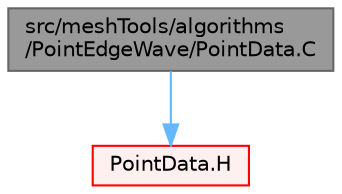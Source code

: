 digraph "src/meshTools/algorithms/PointEdgeWave/PointData.C"
{
 // LATEX_PDF_SIZE
  bgcolor="transparent";
  edge [fontname=Helvetica,fontsize=10,labelfontname=Helvetica,labelfontsize=10];
  node [fontname=Helvetica,fontsize=10,shape=box,height=0.2,width=0.4];
  Node1 [id="Node000001",label="src/meshTools/algorithms\l/PointEdgeWave/PointData.C",height=0.2,width=0.4,color="gray40", fillcolor="grey60", style="filled", fontcolor="black",tooltip=" "];
  Node1 -> Node2 [id="edge1_Node000001_Node000002",color="steelblue1",style="solid",tooltip=" "];
  Node2 [id="Node000002",label="PointData.H",height=0.2,width=0.4,color="red", fillcolor="#FFF0F0", style="filled",URL="$PointData_8H.html",tooltip=" "];
}
